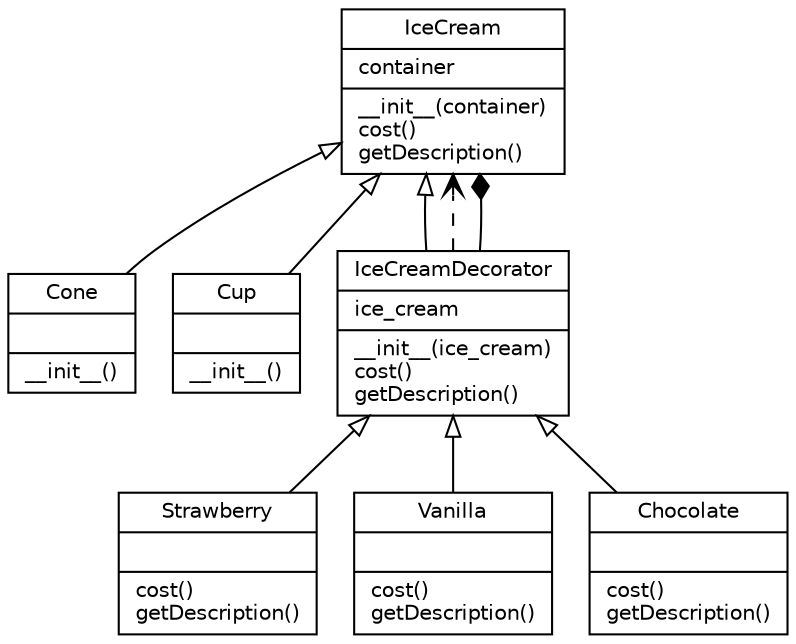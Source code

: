 digraph UML {
	rankdir=BT
	node [fillcolor=white fontname=Helvetica fontsize=10 shape=record style=filled]
	Cone [label="{ Cone |  | __init__()\l }"]
	IceCream [label="{ IceCream | container\l | __init__(container)\lcost()\lgetDescription()\l }"]
	Cup [label="{ Cup |  | __init__()\l }"]
	Strawberry [label="{ Strawberry |  | cost()\lgetDescription()\l }"]
	IceCreamDecorator [label="{ IceCreamDecorator | ice_cream\l | __init__(ice_cream)\lcost()\lgetDescription()\l }"]
	Vanilla [label="{ Vanilla |  | cost()\lgetDescription()\l }"]
	Chocolate [label="{ Chocolate |  | cost()\lgetDescription()\l }"]
	IceCreamDecorator -> IceCream [arrowhead=empty]
	IceCreamDecorator -> IceCream [arrowhead=vee style=dashed]
	IceCreamDecorator -> IceCream [arrowhead=diamond]
	Chocolate -> IceCreamDecorator [arrowhead=empty]
	Strawberry -> IceCreamDecorator [arrowhead=empty]
	Vanilla -> IceCreamDecorator [arrowhead=empty]
	Cone -> IceCream [arrowhead=empty]
	Cup -> IceCream [arrowhead=empty]
}
